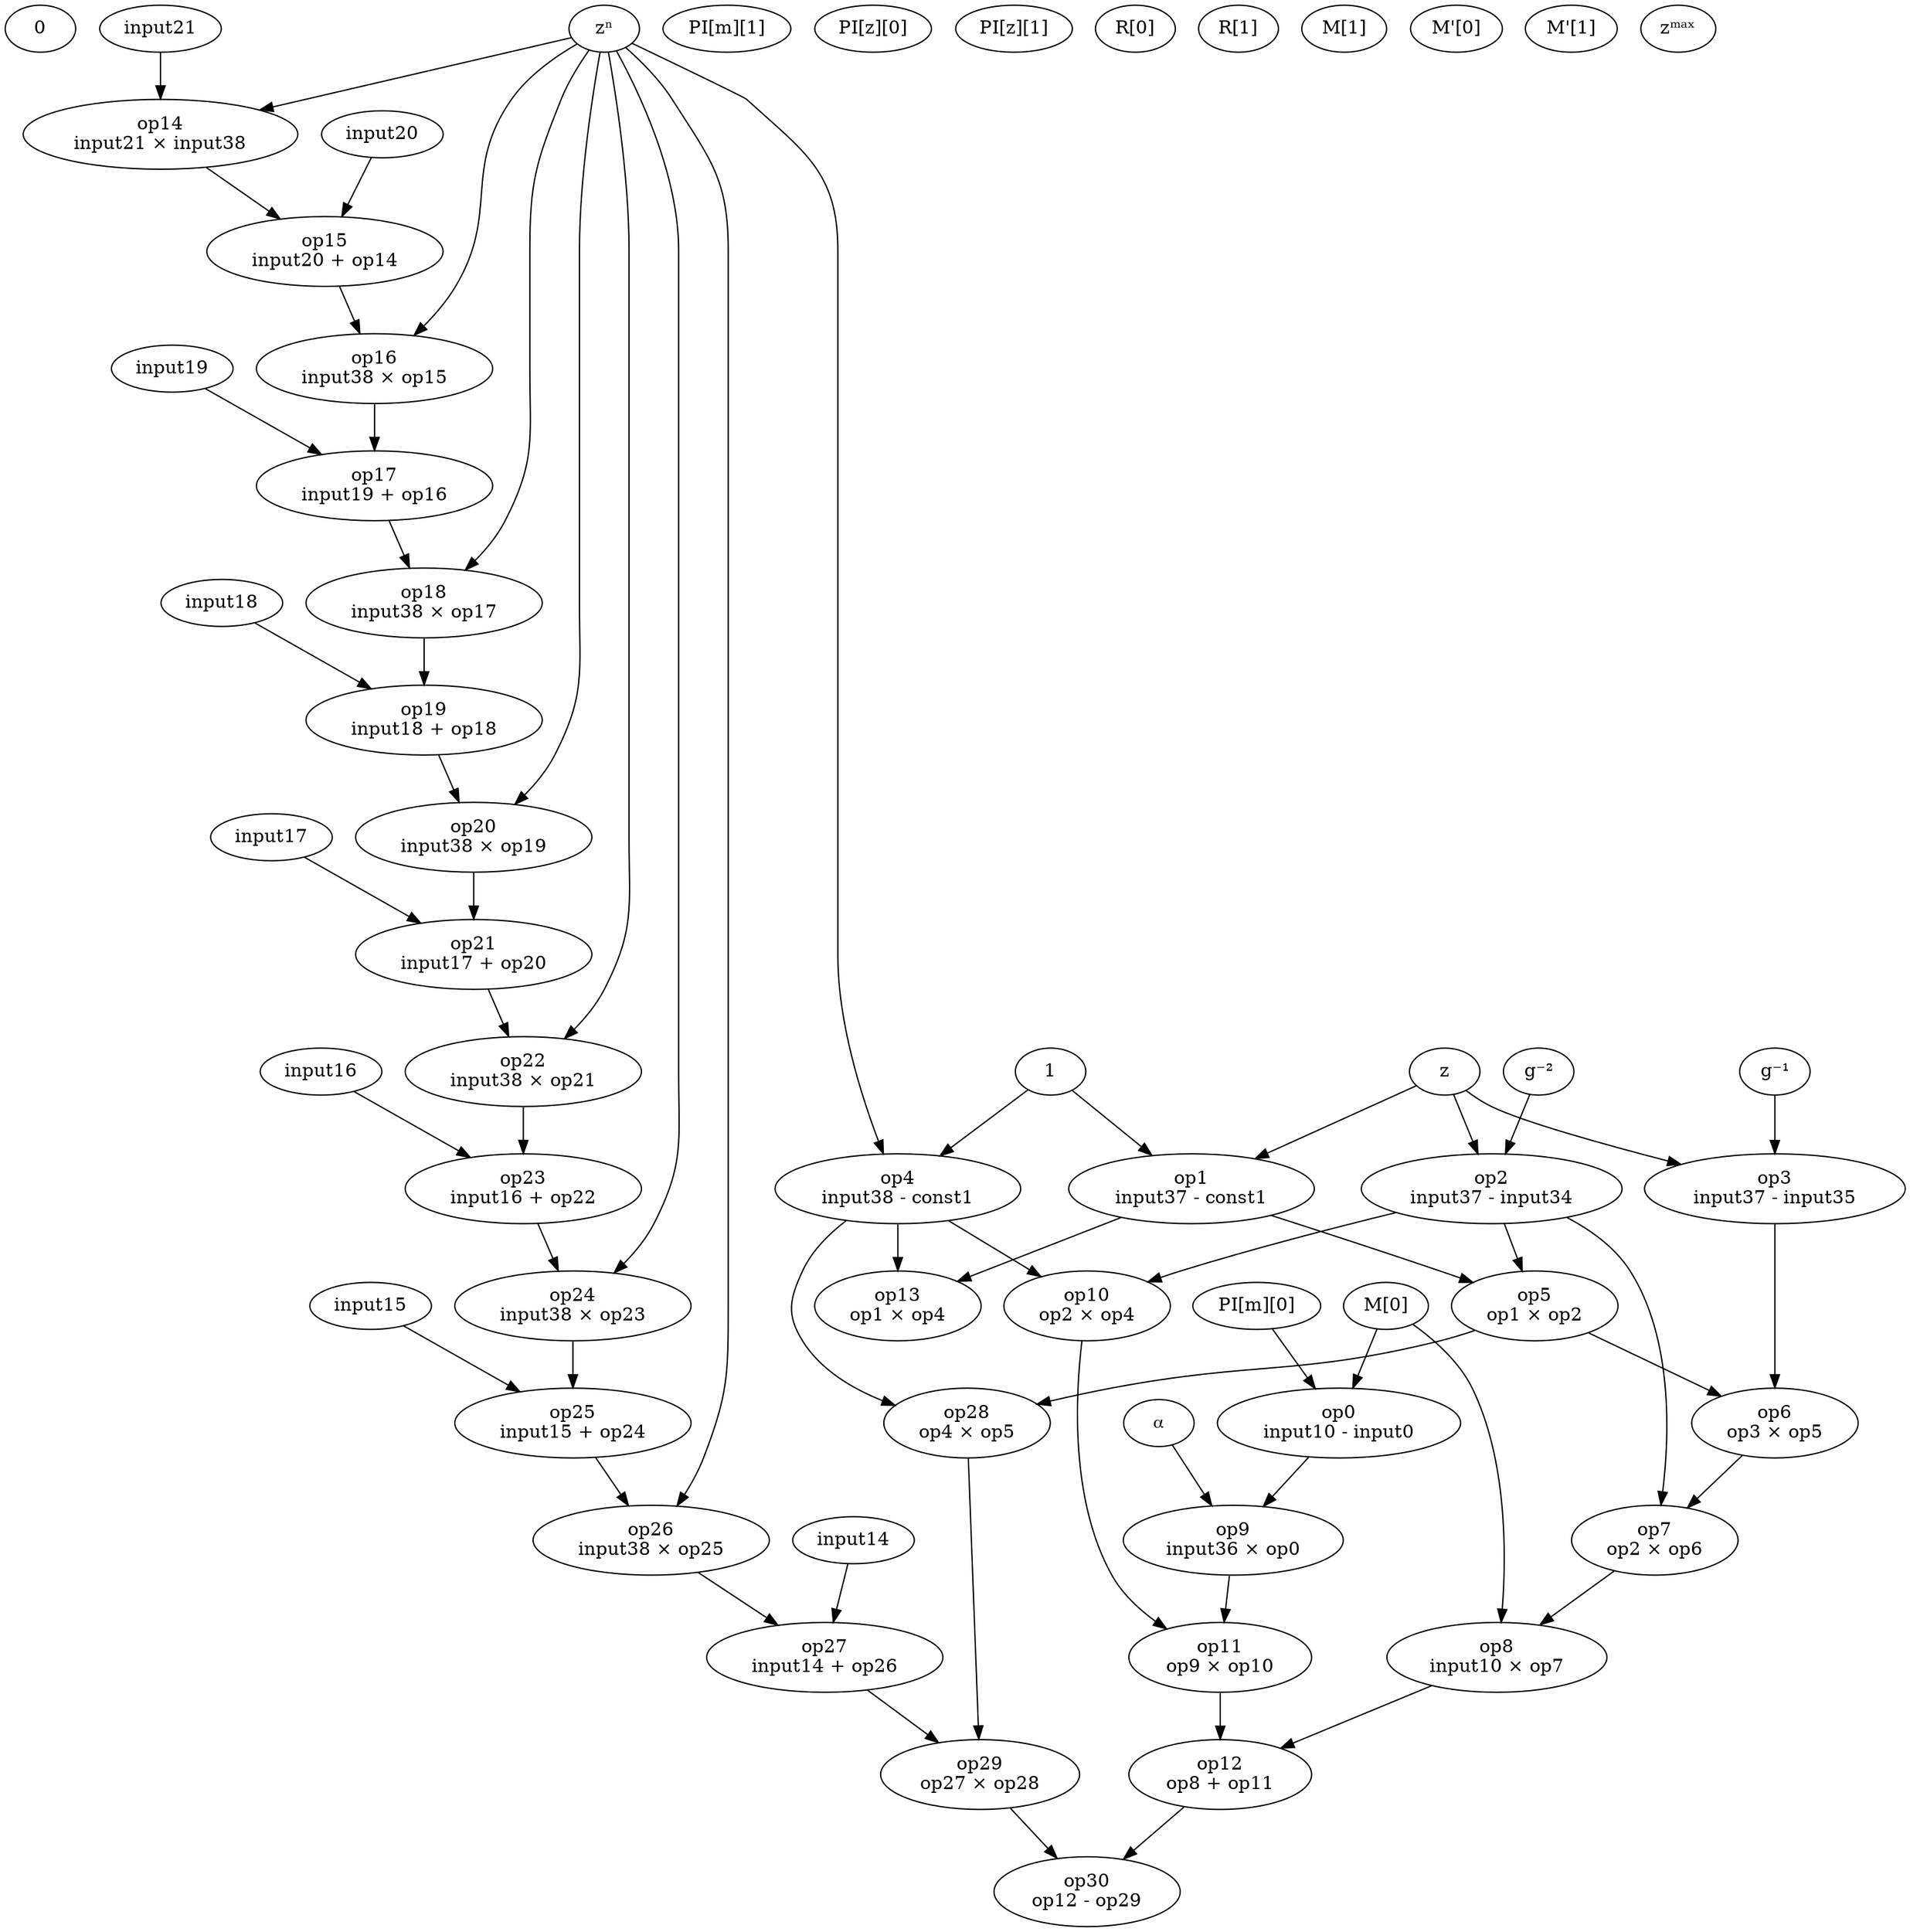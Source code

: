 digraph G {
const0 [label="0"]
const1 [label="1"]
input0 [label="PI[m][0]"]
input1 [label="PI[m][1]"]
input4 [label="PI[z][0]"]
input5 [label="PI[z][1]"]
input8 [label="R[0]"]
input9 [label="R[1]"]
input10 [label="M[0]"]
input11 [label="M[1]"]
input22 [label="M'[0]"]
input23 [label="M'[1]"]
input34 [label="g⁻²"]
input35 [label="g⁻¹"]
input36 [label="⍺"]
input37 [label="z"]
input38 [label="zⁿ"]
input39 [label="zᵐᵃˣ"]
op0 [label="op0\ninput10 - input0"]
input10 -> op0
input0 -> op0
op1 [label="op1\ninput37 - const1"]
input37 -> op1
const1 -> op1
op2 [label="op2\ninput37 - input34"]
input37 -> op2
input34 -> op2
op3 [label="op3\ninput37 - input35"]
input37 -> op3
input35 -> op3
op4 [label="op4\ninput38 - const1"]
input38 -> op4
const1 -> op4
op5 [label="op5\nop1 × op2"]
op1 -> op5
op2 -> op5
op6 [label="op6\nop3 × op5"]
op3 -> op6
op5 -> op6
op7 [label="op7\nop2 × op6"]
op2 -> op7
op6 -> op7
op8 [label="op8\ninput10 × op7"]
input10 -> op8
op7 -> op8
op9 [label="op9\ninput36 × op0"]
input36 -> op9
op0 -> op9
op10 [label="op10\nop2 × op4"]
op2 -> op10
op4 -> op10
op11 [label="op11\nop9 × op10"]
op9 -> op11
op10 -> op11
op12 [label="op12\nop8 + op11"]
op8 -> op12
op11 -> op12
op13 [label="op13\nop1 × op4"]
op1 -> op13
op4 -> op13
op14 [label="op14\ninput21 × input38"]
input21 -> op14
input38 -> op14
op15 [label="op15\ninput20 + op14"]
input20 -> op15
op14 -> op15
op16 [label="op16\ninput38 × op15"]
input38 -> op16
op15 -> op16
op17 [label="op17\ninput19 + op16"]
input19 -> op17
op16 -> op17
op18 [label="op18\ninput38 × op17"]
input38 -> op18
op17 -> op18
op19 [label="op19\ninput18 + op18"]
input18 -> op19
op18 -> op19
op20 [label="op20\ninput38 × op19"]
input38 -> op20
op19 -> op20
op21 [label="op21\ninput17 + op20"]
input17 -> op21
op20 -> op21
op22 [label="op22\ninput38 × op21"]
input38 -> op22
op21 -> op22
op23 [label="op23\ninput16 + op22"]
input16 -> op23
op22 -> op23
op24 [label="op24\ninput38 × op23"]
input38 -> op24
op23 -> op24
op25 [label="op25\ninput15 + op24"]
input15 -> op25
op24 -> op25
op26 [label="op26\ninput38 × op25"]
input38 -> op26
op25 -> op26
op27 [label="op27\ninput14 + op26"]
input14 -> op27
op26 -> op27
op28 [label="op28\nop4 × op5"]
op4 -> op28
op5 -> op28
op29 [label="op29\nop27 × op28"]
op27 -> op29
op28 -> op29
op30 [label="op30\nop12 - op29"]
op12 -> op30
op29 -> op30
}
